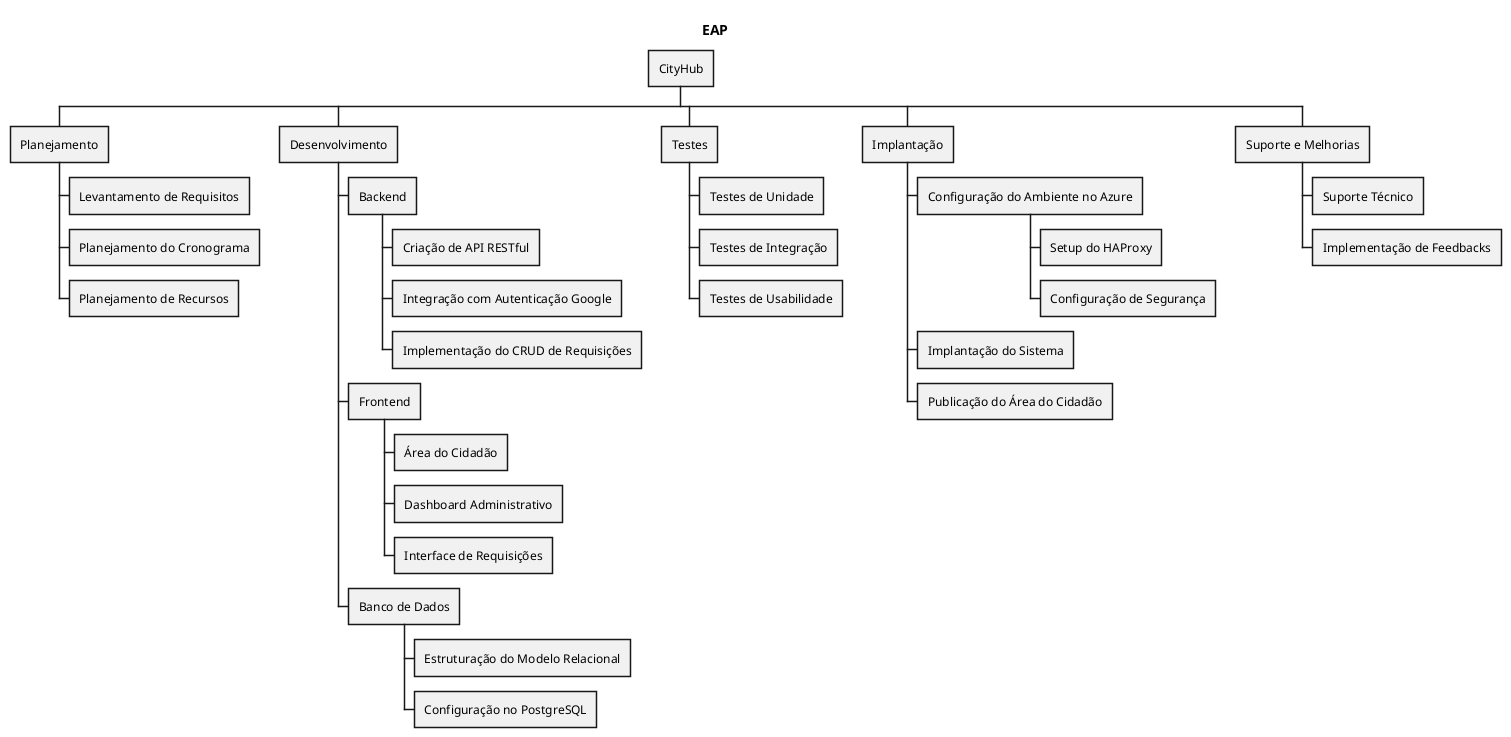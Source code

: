 @startwbs
title EAP
<style>
  WBS {
    BackgroundColor YellowGreen
    BorderColor DarkGreen
    FontColor White
  }
  ' Personalize o estilo de cada nível conforme necessário
</style>

* CityHub
** Planejamento
*** Levantamento de Requisitos
*** Planejamento do Cronograma
*** Planejamento de Recursos
** Desenvolvimento
*** Backend
**** Criação de API RESTful
**** Integração com Autenticação Google
**** Implementação do CRUD de Requisições
*** Frontend
**** Área do Cidadão
**** Dashboard Administrativo
**** Interface de Requisições
*** Banco de Dados
**** Estruturação do Modelo Relacional
**** Configuração no PostgreSQL
** Testes
*** Testes de Unidade
*** Testes de Integração
*** Testes de Usabilidade
** Implantação
*** Configuração do Ambiente no Azure
**** Setup do HAProxy
**** Configuração de Segurança
*** Implantação do Sistema
*** Publicação do Área do Cidadão
** Suporte e Melhorias
*** Suporte Técnico
*** Implementação de Feedbacks
@endwbs
